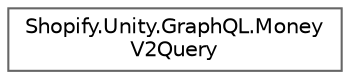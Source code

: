 digraph "Graphical Class Hierarchy"
{
 // LATEX_PDF_SIZE
  bgcolor="transparent";
  edge [fontname=Helvetica,fontsize=10,labelfontname=Helvetica,labelfontsize=10];
  node [fontname=Helvetica,fontsize=10,shape=box,height=0.2,width=0.4];
  rankdir="LR";
  Node0 [id="Node000000",label="Shopify.Unity.GraphQL.Money\lV2Query",height=0.2,width=0.4,color="grey40", fillcolor="white", style="filled",URL="$class_shopify_1_1_unity_1_1_graph_q_l_1_1_money_v2_query.html",tooltip="A monetary value with currency."];
}
